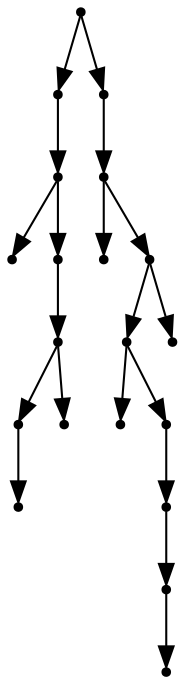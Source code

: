 digraph {
  19 [shape=point];
  7 [shape=point];
  6 [shape=point];
  0 [shape=point];
  5 [shape=point];
  4 [shape=point];
  2 [shape=point];
  1 [shape=point];
  3 [shape=point];
  18 [shape=point];
  17 [shape=point];
  8 [shape=point];
  16 [shape=point];
  14 [shape=point];
  9 [shape=point];
  13 [shape=point];
  12 [shape=point];
  11 [shape=point];
  10 [shape=point];
  15 [shape=point];
19 -> 7;
7 -> 6;
6 -> 0;
6 -> 5;
5 -> 4;
4 -> 2;
2 -> 1;
4 -> 3;
19 -> 18;
18 -> 17;
17 -> 8;
17 -> 16;
16 -> 14;
14 -> 9;
14 -> 13;
13 -> 12;
12 -> 11;
11 -> 10;
16 -> 15;
}
